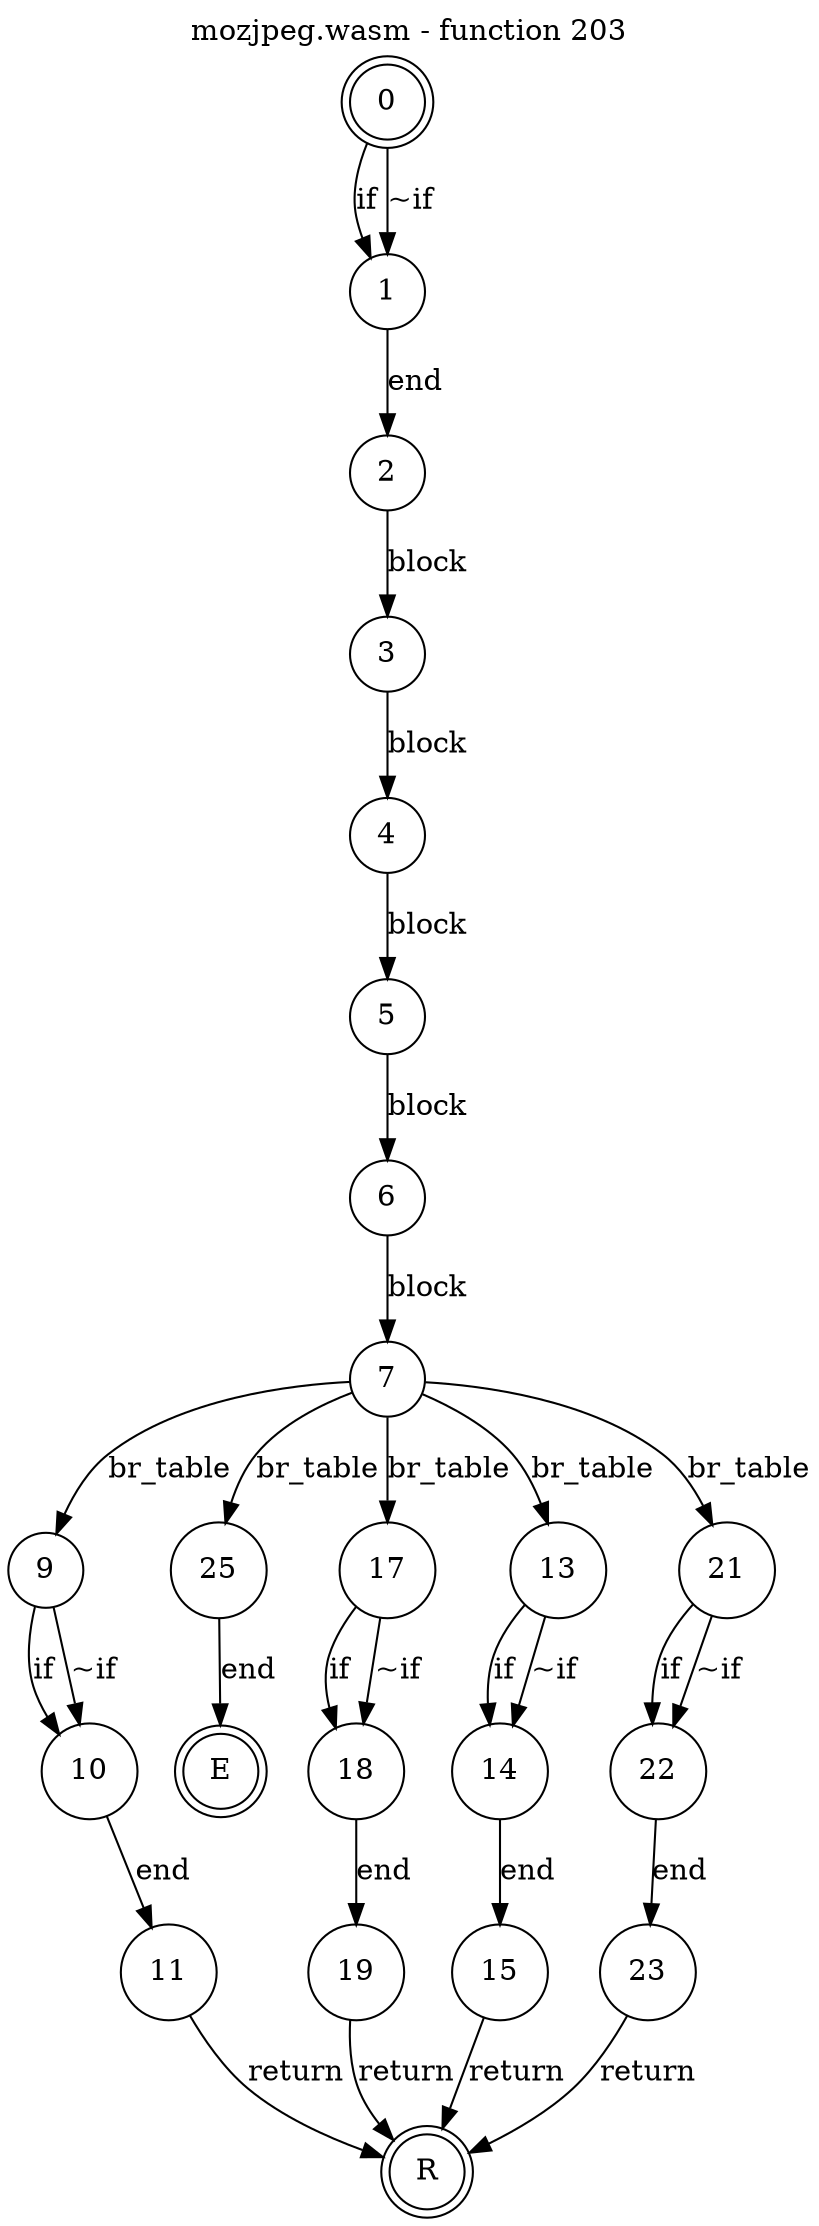 digraph finite_state_machine {
    label = "mozjpeg.wasm - function 203"
    labelloc =  t
    labelfontsize = 16
    labelfontcolor = black
    labelfontname = "Helvetica"
    node [shape = doublecircle]; 0 E R ;
    node [shape = circle];
    0 -> 1[label="if"];
    0 -> 1[label="~if"];
    1 -> 2[label="end"];
    2 -> 3[label="block"];
    3 -> 4[label="block"];
    4 -> 5[label="block"];
    5 -> 6[label="block"];
    6 -> 7[label="block"];
    7 -> 9[label="br_table"];
    7 -> 25[label="br_table"];
    7 -> 17[label="br_table"];
    7 -> 13[label="br_table"];
    7 -> 21[label="br_table"];
    9 -> 10[label="if"];
    9 -> 10[label="~if"];
    10 -> 11[label="end"];
    11 -> R[label="return"];
    13 -> 14[label="if"];
    13 -> 14[label="~if"];
    14 -> 15[label="end"];
    15 -> R[label="return"];
    17 -> 18[label="if"];
    17 -> 18[label="~if"];
    18 -> 19[label="end"];
    19 -> R[label="return"];
    21 -> 22[label="if"];
    21 -> 22[label="~if"];
    22 -> 23[label="end"];
    23 -> R[label="return"];
    25 -> E[label="end"];
}
